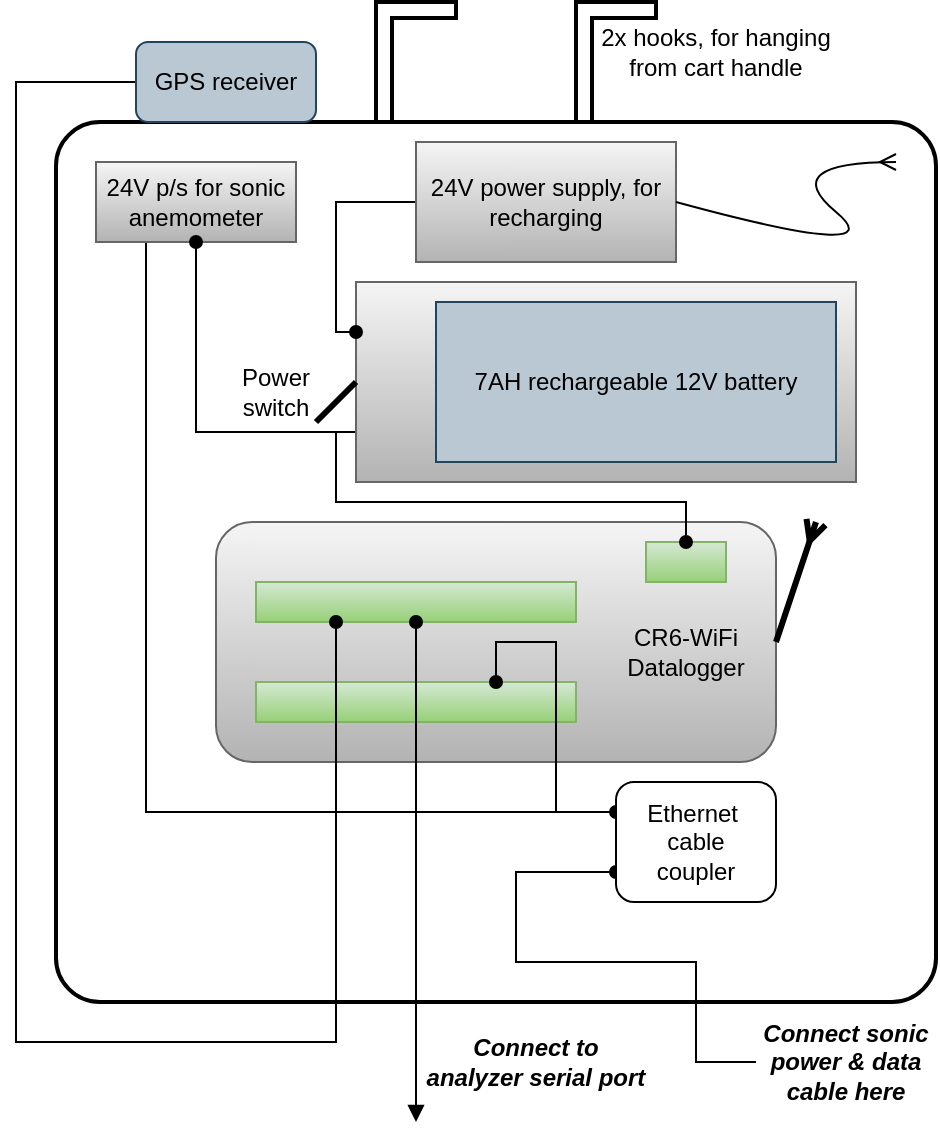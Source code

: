 <mxfile version="10.4.6" type="device"><diagram id="oDGneEa40pfs4loWLTix" name="Page-1"><mxGraphModel dx="1161" dy="685" grid="1" gridSize="10" guides="1" tooltips="1" connect="1" arrows="1" fold="1" page="1" pageScale="1" pageWidth="850" pageHeight="1100" math="0" shadow="0"><root><mxCell id="0"/><mxCell id="1" parent="0"/><mxCell id="lIzNcq8wqzTcarq874F5-26" value="" style="rounded=1;whiteSpace=wrap;html=1;fillColor=none;arcSize=5;strokeWidth=2;" parent="1" vertex="1"><mxGeometry x="120" y="240" width="440" height="440" as="geometry"/></mxCell><mxCell id="0xOaGmIIRBrgly_ogBiW-4" style="edgeStyle=orthogonalEdgeStyle;rounded=0;orthogonalLoop=1;jettySize=auto;html=1;exitX=0.25;exitY=1;exitDx=0;exitDy=0;entryX=0;entryY=0.25;entryDx=0;entryDy=0;endArrow=oval;endFill=1;" edge="1" parent="1" source="0xOaGmIIRBrgly_ogBiW-2" target="lIzNcq8wqzTcarq874F5-14"><mxGeometry relative="1" as="geometry"/></mxCell><mxCell id="0xOaGmIIRBrgly_ogBiW-2" value="24V p/s for sonic anemometer" style="rounded=0;whiteSpace=wrap;html=1;fillColor=#f5f5f5;strokeColor=#666666;gradientColor=#b3b3b3;" vertex="1" parent="1"><mxGeometry x="140" y="260" width="100" height="40" as="geometry"/></mxCell><mxCell id="lIzNcq8wqzTcarq874F5-2" value="" style="rounded=1;whiteSpace=wrap;html=1;fillColor=#f5f5f5;strokeColor=#666666;gradientColor=#b3b3b3;" parent="1" vertex="1"><mxGeometry x="200" y="440" width="280" height="120" as="geometry"/></mxCell><mxCell id="lIzNcq8wqzTcarq874F5-3" value="" style="rounded=0;whiteSpace=wrap;html=1;fillColor=#d5e8d4;strokeColor=#82b366;gradientColor=#97d077;" parent="1" vertex="1"><mxGeometry x="415" y="450" width="40" height="20" as="geometry"/></mxCell><mxCell id="lIzNcq8wqzTcarq874F5-4" value="" style="rounded=0;whiteSpace=wrap;html=1;fillColor=#d5e8d4;strokeColor=#82b366;gradientColor=#97d077;" parent="1" vertex="1"><mxGeometry x="220" y="470" width="160" height="20" as="geometry"/></mxCell><mxCell id="lIzNcq8wqzTcarq874F5-5" value="" style="rounded=0;whiteSpace=wrap;html=1;fillColor=#d5e8d4;strokeColor=#82b366;gradientColor=#97d077;" parent="1" vertex="1"><mxGeometry x="220" y="520" width="160" height="20" as="geometry"/></mxCell><mxCell id="lIzNcq8wqzTcarq874F5-6" value="CR6-WiFi&lt;br&gt;Datalogger&lt;br&gt;" style="text;html=1;strokeColor=none;fillColor=none;align=center;verticalAlign=middle;whiteSpace=wrap;rounded=0;" parent="1" vertex="1"><mxGeometry x="400" y="480" width="70" height="50" as="geometry"/></mxCell><mxCell id="lIzNcq8wqzTcarq874F5-7" value="" style="endArrow=ERmany;html=1;strokeWidth=3;endFill=0;" parent="1" edge="1"><mxGeometry width="50" height="50" relative="1" as="geometry"><mxPoint x="480" y="500" as="sourcePoint"/><mxPoint x="500" y="440" as="targetPoint"/></mxGeometry></mxCell><mxCell id="lIzNcq8wqzTcarq874F5-13" style="edgeStyle=orthogonalEdgeStyle;rounded=0;html=1;exitX=0;exitY=0.75;exitDx=0;exitDy=0;entryX=0.5;entryY=0;entryDx=0;entryDy=0;jettySize=auto;orthogonalLoop=1;endArrow=oval;endFill=1;" parent="1" source="lIzNcq8wqzTcarq874F5-9" target="lIzNcq8wqzTcarq874F5-3" edge="1"><mxGeometry relative="1" as="geometry"><Array as="points"><mxPoint x="260" y="395"/><mxPoint x="260" y="430"/><mxPoint x="435" y="430"/></Array></mxGeometry></mxCell><mxCell id="0xOaGmIIRBrgly_ogBiW-3" style="edgeStyle=orthogonalEdgeStyle;rounded=0;orthogonalLoop=1;jettySize=auto;html=1;exitX=0;exitY=0.75;exitDx=0;exitDy=0;entryX=0.5;entryY=1;entryDx=0;entryDy=0;endArrow=oval;endFill=1;" edge="1" parent="1" source="lIzNcq8wqzTcarq874F5-9" target="0xOaGmIIRBrgly_ogBiW-2"><mxGeometry relative="1" as="geometry"/></mxCell><mxCell id="lIzNcq8wqzTcarq874F5-9" value="" style="rounded=0;whiteSpace=wrap;html=1;fillColor=#f5f5f5;strokeColor=#666666;gradientColor=#b3b3b3;" parent="1" vertex="1"><mxGeometry x="270" y="320" width="250" height="100" as="geometry"/></mxCell><mxCell id="lIzNcq8wqzTcarq874F5-10" value="7AH rechargeable 12V battery" style="rounded=0;whiteSpace=wrap;html=1;fillColor=#bac8d3;strokeColor=#23445d;" parent="1" vertex="1"><mxGeometry x="310" y="330" width="200" height="80" as="geometry"/></mxCell><mxCell id="lIzNcq8wqzTcarq874F5-15" style="edgeStyle=orthogonalEdgeStyle;rounded=0;html=1;entryX=0;entryY=0.75;entryDx=0;entryDy=0;jettySize=auto;orthogonalLoop=1;endArrow=oval;endFill=1;exitX=0;exitY=0.5;exitDx=0;exitDy=0;" parent="1" source="lIzNcq8wqzTcarq874F5-18" target="lIzNcq8wqzTcarq874F5-14" edge="1"><mxGeometry relative="1" as="geometry"><Array as="points"><mxPoint x="440" y="710"/><mxPoint x="440" y="660"/><mxPoint x="350" y="660"/><mxPoint x="350" y="615"/></Array><mxPoint x="80" y="430" as="sourcePoint"/></mxGeometry></mxCell><mxCell id="0xOaGmIIRBrgly_ogBiW-5" style="edgeStyle=orthogonalEdgeStyle;rounded=0;orthogonalLoop=1;jettySize=auto;html=1;exitX=0;exitY=0.25;exitDx=0;exitDy=0;entryX=0.75;entryY=0;entryDx=0;entryDy=0;endArrow=oval;endFill=1;" edge="1" parent="1" source="lIzNcq8wqzTcarq874F5-14" target="lIzNcq8wqzTcarq874F5-5"><mxGeometry relative="1" as="geometry"><Array as="points"><mxPoint x="370" y="585"/><mxPoint x="370" y="500"/><mxPoint x="340" y="500"/></Array></mxGeometry></mxCell><mxCell id="lIzNcq8wqzTcarq874F5-14" value="Ethernet&amp;nbsp;&lt;br&gt;cable&lt;br&gt;coupler&lt;br&gt;" style="rounded=1;whiteSpace=wrap;html=1;" parent="1" vertex="1"><mxGeometry x="400" y="570" width="80" height="60" as="geometry"/></mxCell><mxCell id="lIzNcq8wqzTcarq874F5-18" value="Connect sonic power &amp;amp; data cable here" style="text;html=1;strokeColor=none;fillColor=none;align=center;verticalAlign=middle;whiteSpace=wrap;rounded=0;fontStyle=3" parent="1" vertex="1"><mxGeometry x="470" y="685" width="90" height="50" as="geometry"/></mxCell><mxCell id="lIzNcq8wqzTcarq874F5-22" style="edgeStyle=orthogonalEdgeStyle;rounded=0;html=1;exitX=0;exitY=0.5;exitDx=0;exitDy=0;entryX=0;entryY=0.25;entryDx=0;entryDy=0;jettySize=auto;orthogonalLoop=1;endArrow=oval;endFill=1;" parent="1" source="lIzNcq8wqzTcarq874F5-19" target="lIzNcq8wqzTcarq874F5-9" edge="1"><mxGeometry relative="1" as="geometry"><Array as="points"><mxPoint x="260" y="280"/><mxPoint x="260" y="345"/></Array></mxGeometry></mxCell><mxCell id="lIzNcq8wqzTcarq874F5-19" value="24V power supply, for recharging" style="rounded=0;whiteSpace=wrap;html=1;fillColor=#f5f5f5;strokeColor=#666666;gradientColor=#b3b3b3;" parent="1" vertex="1"><mxGeometry x="300" y="250" width="130" height="60" as="geometry"/></mxCell><mxCell id="lIzNcq8wqzTcarq874F5-20" value="" style="curved=1;endArrow=ERmany;html=1;exitX=1;exitY=0.5;exitDx=0;exitDy=0;endFill=0;" parent="1" source="lIzNcq8wqzTcarq874F5-19" edge="1"><mxGeometry width="50" height="50" relative="1" as="geometry"><mxPoint x="525" y="310" as="sourcePoint"/><mxPoint x="540" y="260" as="targetPoint"/><Array as="points"><mxPoint x="540" y="310"/><mxPoint x="480" y="260"/></Array></mxGeometry></mxCell><mxCell id="lIzNcq8wqzTcarq874F5-28" style="edgeStyle=orthogonalEdgeStyle;rounded=0;html=1;exitX=0;exitY=0.5;exitDx=0;exitDy=0;entryX=0.25;entryY=1;entryDx=0;entryDy=0;jettySize=auto;orthogonalLoop=1;endArrow=oval;endFill=1;" parent="1" source="lIzNcq8wqzTcarq874F5-27" target="lIzNcq8wqzTcarq874F5-4" edge="1"><mxGeometry relative="1" as="geometry"><Array as="points"><mxPoint x="100" y="220"/><mxPoint x="100" y="700"/><mxPoint x="260" y="700"/></Array></mxGeometry></mxCell><mxCell id="lIzNcq8wqzTcarq874F5-27" value="GPS receiver" style="rounded=1;whiteSpace=wrap;html=1;fillColor=#bac8d3;strokeColor=#23445d;" parent="1" vertex="1"><mxGeometry x="160" y="200" width="90" height="40" as="geometry"/></mxCell><mxCell id="lIzNcq8wqzTcarq874F5-29" style="edgeStyle=orthogonalEdgeStyle;rounded=0;html=1;endArrow=block;endFill=1;jettySize=auto;orthogonalLoop=1;startArrow=oval;startFill=1;exitX=0.5;exitY=1;exitDx=0;exitDy=0;" parent="1" source="lIzNcq8wqzTcarq874F5-4" edge="1"><mxGeometry relative="1" as="geometry"><mxPoint x="300" y="740" as="targetPoint"/><Array as="points"><mxPoint x="300" y="740"/></Array></mxGeometry></mxCell><mxCell id="lIzNcq8wqzTcarq874F5-30" value="Connect to &lt;br&gt;analyzer serial port" style="text;html=1;strokeColor=none;fillColor=none;align=center;verticalAlign=middle;whiteSpace=wrap;rounded=0;fontStyle=3" parent="1" vertex="1"><mxGeometry x="300" y="690" width="120" height="40" as="geometry"/></mxCell><mxCell id="lIzNcq8wqzTcarq874F5-32" value="" style="shape=corner;whiteSpace=wrap;html=1;strokeWidth=2;fillColor=none;dx=8;dy=8;" parent="1" vertex="1"><mxGeometry x="280" y="180" width="40" height="60" as="geometry"/></mxCell><mxCell id="lIzNcq8wqzTcarq874F5-33" value="" style="shape=corner;whiteSpace=wrap;html=1;strokeWidth=2;fillColor=none;dx=8;dy=8;" parent="1" vertex="1"><mxGeometry x="380" y="180" width="40" height="60" as="geometry"/></mxCell><mxCell id="lIzNcq8wqzTcarq874F5-36" value="2x hooks, for hanging from cart handle" style="text;html=1;strokeColor=none;fillColor=none;align=center;verticalAlign=middle;whiteSpace=wrap;rounded=0;" parent="1" vertex="1"><mxGeometry x="390" y="190" width="120" height="30" as="geometry"/></mxCell><mxCell id="lIzNcq8wqzTcarq874F5-37" value="" style="endArrow=none;html=1;strokeWidth=3;" parent="1" edge="1"><mxGeometry width="50" height="50" relative="1" as="geometry"><mxPoint x="250" y="390" as="sourcePoint"/><mxPoint x="270" y="370" as="targetPoint"/></mxGeometry></mxCell><mxCell id="lIzNcq8wqzTcarq874F5-38" value="Power switch" style="text;html=1;strokeColor=none;fillColor=none;align=center;verticalAlign=middle;whiteSpace=wrap;rounded=0;" parent="1" vertex="1"><mxGeometry x="210" y="360" width="40" height="30" as="geometry"/></mxCell></root></mxGraphModel></diagram></mxfile>